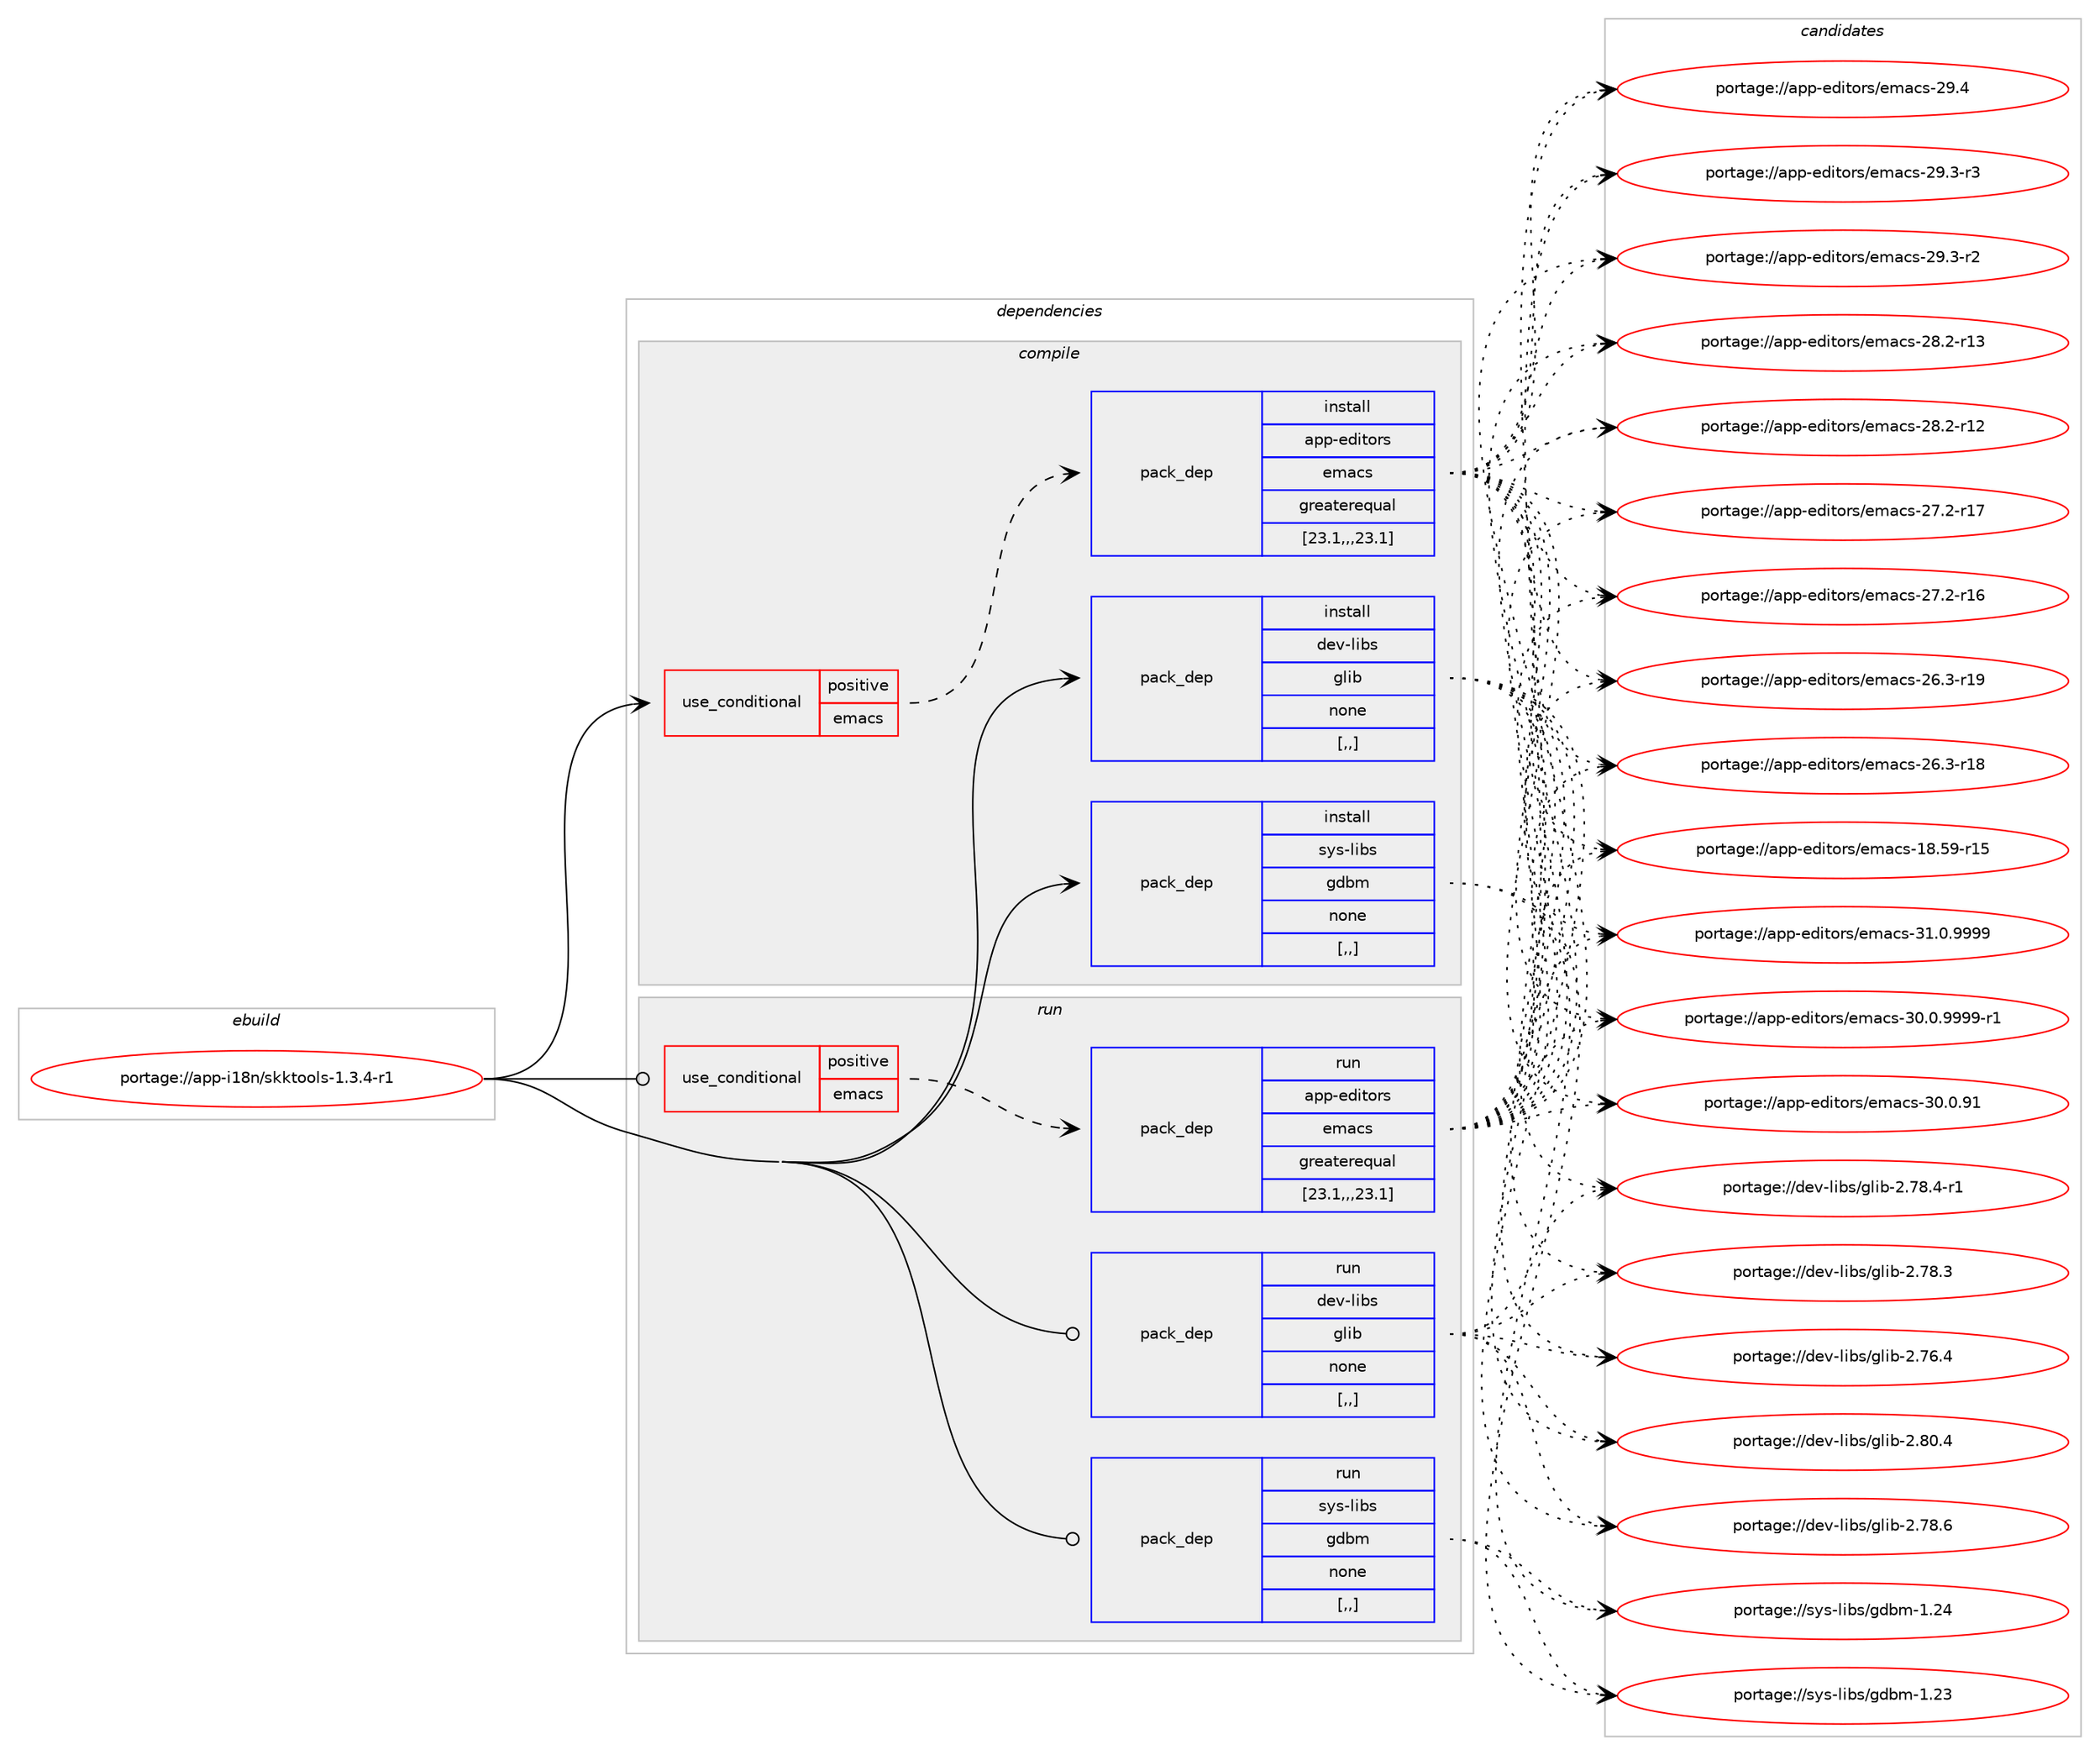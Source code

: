 digraph prolog {

# *************
# Graph options
# *************

newrank=true;
concentrate=true;
compound=true;
graph [rankdir=LR,fontname=Helvetica,fontsize=10,ranksep=1.5];#, ranksep=2.5, nodesep=0.2];
edge  [arrowhead=vee];
node  [fontname=Helvetica,fontsize=10];

# **********
# The ebuild
# **********

subgraph cluster_leftcol {
color=gray;
label=<<i>ebuild</i>>;
id [label="portage://app-i18n/skktools-1.3.4-r1", color=red, width=4, href="../app-i18n/skktools-1.3.4-r1.svg"];
}

# ****************
# The dependencies
# ****************

subgraph cluster_midcol {
color=gray;
label=<<i>dependencies</i>>;
subgraph cluster_compile {
fillcolor="#eeeeee";
style=filled;
label=<<i>compile</i>>;
subgraph cond141144 {
dependency532441 [label=<<TABLE BORDER="0" CELLBORDER="1" CELLSPACING="0" CELLPADDING="4"><TR><TD ROWSPAN="3" CELLPADDING="10">use_conditional</TD></TR><TR><TD>positive</TD></TR><TR><TD>emacs</TD></TR></TABLE>>, shape=none, color=red];
subgraph pack387318 {
dependency532442 [label=<<TABLE BORDER="0" CELLBORDER="1" CELLSPACING="0" CELLPADDING="4" WIDTH="220"><TR><TD ROWSPAN="6" CELLPADDING="30">pack_dep</TD></TR><TR><TD WIDTH="110">install</TD></TR><TR><TD>app-editors</TD></TR><TR><TD>emacs</TD></TR><TR><TD>greaterequal</TD></TR><TR><TD>[23.1,,,23.1]</TD></TR></TABLE>>, shape=none, color=blue];
}
dependency532441:e -> dependency532442:w [weight=20,style="dashed",arrowhead="vee"];
}
id:e -> dependency532441:w [weight=20,style="solid",arrowhead="vee"];
subgraph pack387319 {
dependency532443 [label=<<TABLE BORDER="0" CELLBORDER="1" CELLSPACING="0" CELLPADDING="4" WIDTH="220"><TR><TD ROWSPAN="6" CELLPADDING="30">pack_dep</TD></TR><TR><TD WIDTH="110">install</TD></TR><TR><TD>dev-libs</TD></TR><TR><TD>glib</TD></TR><TR><TD>none</TD></TR><TR><TD>[,,]</TD></TR></TABLE>>, shape=none, color=blue];
}
id:e -> dependency532443:w [weight=20,style="solid",arrowhead="vee"];
subgraph pack387320 {
dependency532444 [label=<<TABLE BORDER="0" CELLBORDER="1" CELLSPACING="0" CELLPADDING="4" WIDTH="220"><TR><TD ROWSPAN="6" CELLPADDING="30">pack_dep</TD></TR><TR><TD WIDTH="110">install</TD></TR><TR><TD>sys-libs</TD></TR><TR><TD>gdbm</TD></TR><TR><TD>none</TD></TR><TR><TD>[,,]</TD></TR></TABLE>>, shape=none, color=blue];
}
id:e -> dependency532444:w [weight=20,style="solid",arrowhead="vee"];
}
subgraph cluster_compileandrun {
fillcolor="#eeeeee";
style=filled;
label=<<i>compile and run</i>>;
}
subgraph cluster_run {
fillcolor="#eeeeee";
style=filled;
label=<<i>run</i>>;
subgraph cond141145 {
dependency532445 [label=<<TABLE BORDER="0" CELLBORDER="1" CELLSPACING="0" CELLPADDING="4"><TR><TD ROWSPAN="3" CELLPADDING="10">use_conditional</TD></TR><TR><TD>positive</TD></TR><TR><TD>emacs</TD></TR></TABLE>>, shape=none, color=red];
subgraph pack387321 {
dependency532446 [label=<<TABLE BORDER="0" CELLBORDER="1" CELLSPACING="0" CELLPADDING="4" WIDTH="220"><TR><TD ROWSPAN="6" CELLPADDING="30">pack_dep</TD></TR><TR><TD WIDTH="110">run</TD></TR><TR><TD>app-editors</TD></TR><TR><TD>emacs</TD></TR><TR><TD>greaterequal</TD></TR><TR><TD>[23.1,,,23.1]</TD></TR></TABLE>>, shape=none, color=blue];
}
dependency532445:e -> dependency532446:w [weight=20,style="dashed",arrowhead="vee"];
}
id:e -> dependency532445:w [weight=20,style="solid",arrowhead="odot"];
subgraph pack387322 {
dependency532447 [label=<<TABLE BORDER="0" CELLBORDER="1" CELLSPACING="0" CELLPADDING="4" WIDTH="220"><TR><TD ROWSPAN="6" CELLPADDING="30">pack_dep</TD></TR><TR><TD WIDTH="110">run</TD></TR><TR><TD>dev-libs</TD></TR><TR><TD>glib</TD></TR><TR><TD>none</TD></TR><TR><TD>[,,]</TD></TR></TABLE>>, shape=none, color=blue];
}
id:e -> dependency532447:w [weight=20,style="solid",arrowhead="odot"];
subgraph pack387323 {
dependency532448 [label=<<TABLE BORDER="0" CELLBORDER="1" CELLSPACING="0" CELLPADDING="4" WIDTH="220"><TR><TD ROWSPAN="6" CELLPADDING="30">pack_dep</TD></TR><TR><TD WIDTH="110">run</TD></TR><TR><TD>sys-libs</TD></TR><TR><TD>gdbm</TD></TR><TR><TD>none</TD></TR><TR><TD>[,,]</TD></TR></TABLE>>, shape=none, color=blue];
}
id:e -> dependency532448:w [weight=20,style="solid",arrowhead="odot"];
}
}

# **************
# The candidates
# **************

subgraph cluster_choices {
rank=same;
color=gray;
label=<<i>candidates</i>>;

subgraph choice387318 {
color=black;
nodesep=1;
choice971121124510110010511611111411547101109979911545514946484657575757 [label="portage://app-editors/emacs-31.0.9999", color=red, width=4,href="../app-editors/emacs-31.0.9999.svg"];
choice9711211245101100105116111114115471011099799115455148464846575757574511449 [label="portage://app-editors/emacs-30.0.9999-r1", color=red, width=4,href="../app-editors/emacs-30.0.9999-r1.svg"];
choice97112112451011001051161111141154710110997991154551484648465749 [label="portage://app-editors/emacs-30.0.91", color=red, width=4,href="../app-editors/emacs-30.0.91.svg"];
choice97112112451011001051161111141154710110997991154550574652 [label="portage://app-editors/emacs-29.4", color=red, width=4,href="../app-editors/emacs-29.4.svg"];
choice971121124510110010511611111411547101109979911545505746514511451 [label="portage://app-editors/emacs-29.3-r3", color=red, width=4,href="../app-editors/emacs-29.3-r3.svg"];
choice971121124510110010511611111411547101109979911545505746514511450 [label="portage://app-editors/emacs-29.3-r2", color=red, width=4,href="../app-editors/emacs-29.3-r2.svg"];
choice97112112451011001051161111141154710110997991154550564650451144951 [label="portage://app-editors/emacs-28.2-r13", color=red, width=4,href="../app-editors/emacs-28.2-r13.svg"];
choice97112112451011001051161111141154710110997991154550564650451144950 [label="portage://app-editors/emacs-28.2-r12", color=red, width=4,href="../app-editors/emacs-28.2-r12.svg"];
choice97112112451011001051161111141154710110997991154550554650451144955 [label="portage://app-editors/emacs-27.2-r17", color=red, width=4,href="../app-editors/emacs-27.2-r17.svg"];
choice97112112451011001051161111141154710110997991154550554650451144954 [label="portage://app-editors/emacs-27.2-r16", color=red, width=4,href="../app-editors/emacs-27.2-r16.svg"];
choice97112112451011001051161111141154710110997991154550544651451144957 [label="portage://app-editors/emacs-26.3-r19", color=red, width=4,href="../app-editors/emacs-26.3-r19.svg"];
choice97112112451011001051161111141154710110997991154550544651451144956 [label="portage://app-editors/emacs-26.3-r18", color=red, width=4,href="../app-editors/emacs-26.3-r18.svg"];
choice9711211245101100105116111114115471011099799115454956465357451144953 [label="portage://app-editors/emacs-18.59-r15", color=red, width=4,href="../app-editors/emacs-18.59-r15.svg"];
dependency532442:e -> choice971121124510110010511611111411547101109979911545514946484657575757:w [style=dotted,weight="100"];
dependency532442:e -> choice9711211245101100105116111114115471011099799115455148464846575757574511449:w [style=dotted,weight="100"];
dependency532442:e -> choice97112112451011001051161111141154710110997991154551484648465749:w [style=dotted,weight="100"];
dependency532442:e -> choice97112112451011001051161111141154710110997991154550574652:w [style=dotted,weight="100"];
dependency532442:e -> choice971121124510110010511611111411547101109979911545505746514511451:w [style=dotted,weight="100"];
dependency532442:e -> choice971121124510110010511611111411547101109979911545505746514511450:w [style=dotted,weight="100"];
dependency532442:e -> choice97112112451011001051161111141154710110997991154550564650451144951:w [style=dotted,weight="100"];
dependency532442:e -> choice97112112451011001051161111141154710110997991154550564650451144950:w [style=dotted,weight="100"];
dependency532442:e -> choice97112112451011001051161111141154710110997991154550554650451144955:w [style=dotted,weight="100"];
dependency532442:e -> choice97112112451011001051161111141154710110997991154550554650451144954:w [style=dotted,weight="100"];
dependency532442:e -> choice97112112451011001051161111141154710110997991154550544651451144957:w [style=dotted,weight="100"];
dependency532442:e -> choice97112112451011001051161111141154710110997991154550544651451144956:w [style=dotted,weight="100"];
dependency532442:e -> choice9711211245101100105116111114115471011099799115454956465357451144953:w [style=dotted,weight="100"];
}
subgraph choice387319 {
color=black;
nodesep=1;
choice1001011184510810598115471031081059845504656484652 [label="portage://dev-libs/glib-2.80.4", color=red, width=4,href="../dev-libs/glib-2.80.4.svg"];
choice1001011184510810598115471031081059845504655564654 [label="portage://dev-libs/glib-2.78.6", color=red, width=4,href="../dev-libs/glib-2.78.6.svg"];
choice10010111845108105981154710310810598455046555646524511449 [label="portage://dev-libs/glib-2.78.4-r1", color=red, width=4,href="../dev-libs/glib-2.78.4-r1.svg"];
choice1001011184510810598115471031081059845504655564651 [label="portage://dev-libs/glib-2.78.3", color=red, width=4,href="../dev-libs/glib-2.78.3.svg"];
choice1001011184510810598115471031081059845504655544652 [label="portage://dev-libs/glib-2.76.4", color=red, width=4,href="../dev-libs/glib-2.76.4.svg"];
dependency532443:e -> choice1001011184510810598115471031081059845504656484652:w [style=dotted,weight="100"];
dependency532443:e -> choice1001011184510810598115471031081059845504655564654:w [style=dotted,weight="100"];
dependency532443:e -> choice10010111845108105981154710310810598455046555646524511449:w [style=dotted,weight="100"];
dependency532443:e -> choice1001011184510810598115471031081059845504655564651:w [style=dotted,weight="100"];
dependency532443:e -> choice1001011184510810598115471031081059845504655544652:w [style=dotted,weight="100"];
}
subgraph choice387320 {
color=black;
nodesep=1;
choice115121115451081059811547103100981094549465052 [label="portage://sys-libs/gdbm-1.24", color=red, width=4,href="../sys-libs/gdbm-1.24.svg"];
choice115121115451081059811547103100981094549465051 [label="portage://sys-libs/gdbm-1.23", color=red, width=4,href="../sys-libs/gdbm-1.23.svg"];
dependency532444:e -> choice115121115451081059811547103100981094549465052:w [style=dotted,weight="100"];
dependency532444:e -> choice115121115451081059811547103100981094549465051:w [style=dotted,weight="100"];
}
subgraph choice387321 {
color=black;
nodesep=1;
choice971121124510110010511611111411547101109979911545514946484657575757 [label="portage://app-editors/emacs-31.0.9999", color=red, width=4,href="../app-editors/emacs-31.0.9999.svg"];
choice9711211245101100105116111114115471011099799115455148464846575757574511449 [label="portage://app-editors/emacs-30.0.9999-r1", color=red, width=4,href="../app-editors/emacs-30.0.9999-r1.svg"];
choice97112112451011001051161111141154710110997991154551484648465749 [label="portage://app-editors/emacs-30.0.91", color=red, width=4,href="../app-editors/emacs-30.0.91.svg"];
choice97112112451011001051161111141154710110997991154550574652 [label="portage://app-editors/emacs-29.4", color=red, width=4,href="../app-editors/emacs-29.4.svg"];
choice971121124510110010511611111411547101109979911545505746514511451 [label="portage://app-editors/emacs-29.3-r3", color=red, width=4,href="../app-editors/emacs-29.3-r3.svg"];
choice971121124510110010511611111411547101109979911545505746514511450 [label="portage://app-editors/emacs-29.3-r2", color=red, width=4,href="../app-editors/emacs-29.3-r2.svg"];
choice97112112451011001051161111141154710110997991154550564650451144951 [label="portage://app-editors/emacs-28.2-r13", color=red, width=4,href="../app-editors/emacs-28.2-r13.svg"];
choice97112112451011001051161111141154710110997991154550564650451144950 [label="portage://app-editors/emacs-28.2-r12", color=red, width=4,href="../app-editors/emacs-28.2-r12.svg"];
choice97112112451011001051161111141154710110997991154550554650451144955 [label="portage://app-editors/emacs-27.2-r17", color=red, width=4,href="../app-editors/emacs-27.2-r17.svg"];
choice97112112451011001051161111141154710110997991154550554650451144954 [label="portage://app-editors/emacs-27.2-r16", color=red, width=4,href="../app-editors/emacs-27.2-r16.svg"];
choice97112112451011001051161111141154710110997991154550544651451144957 [label="portage://app-editors/emacs-26.3-r19", color=red, width=4,href="../app-editors/emacs-26.3-r19.svg"];
choice97112112451011001051161111141154710110997991154550544651451144956 [label="portage://app-editors/emacs-26.3-r18", color=red, width=4,href="../app-editors/emacs-26.3-r18.svg"];
choice9711211245101100105116111114115471011099799115454956465357451144953 [label="portage://app-editors/emacs-18.59-r15", color=red, width=4,href="../app-editors/emacs-18.59-r15.svg"];
dependency532446:e -> choice971121124510110010511611111411547101109979911545514946484657575757:w [style=dotted,weight="100"];
dependency532446:e -> choice9711211245101100105116111114115471011099799115455148464846575757574511449:w [style=dotted,weight="100"];
dependency532446:e -> choice97112112451011001051161111141154710110997991154551484648465749:w [style=dotted,weight="100"];
dependency532446:e -> choice97112112451011001051161111141154710110997991154550574652:w [style=dotted,weight="100"];
dependency532446:e -> choice971121124510110010511611111411547101109979911545505746514511451:w [style=dotted,weight="100"];
dependency532446:e -> choice971121124510110010511611111411547101109979911545505746514511450:w [style=dotted,weight="100"];
dependency532446:e -> choice97112112451011001051161111141154710110997991154550564650451144951:w [style=dotted,weight="100"];
dependency532446:e -> choice97112112451011001051161111141154710110997991154550564650451144950:w [style=dotted,weight="100"];
dependency532446:e -> choice97112112451011001051161111141154710110997991154550554650451144955:w [style=dotted,weight="100"];
dependency532446:e -> choice97112112451011001051161111141154710110997991154550554650451144954:w [style=dotted,weight="100"];
dependency532446:e -> choice97112112451011001051161111141154710110997991154550544651451144957:w [style=dotted,weight="100"];
dependency532446:e -> choice97112112451011001051161111141154710110997991154550544651451144956:w [style=dotted,weight="100"];
dependency532446:e -> choice9711211245101100105116111114115471011099799115454956465357451144953:w [style=dotted,weight="100"];
}
subgraph choice387322 {
color=black;
nodesep=1;
choice1001011184510810598115471031081059845504656484652 [label="portage://dev-libs/glib-2.80.4", color=red, width=4,href="../dev-libs/glib-2.80.4.svg"];
choice1001011184510810598115471031081059845504655564654 [label="portage://dev-libs/glib-2.78.6", color=red, width=4,href="../dev-libs/glib-2.78.6.svg"];
choice10010111845108105981154710310810598455046555646524511449 [label="portage://dev-libs/glib-2.78.4-r1", color=red, width=4,href="../dev-libs/glib-2.78.4-r1.svg"];
choice1001011184510810598115471031081059845504655564651 [label="portage://dev-libs/glib-2.78.3", color=red, width=4,href="../dev-libs/glib-2.78.3.svg"];
choice1001011184510810598115471031081059845504655544652 [label="portage://dev-libs/glib-2.76.4", color=red, width=4,href="../dev-libs/glib-2.76.4.svg"];
dependency532447:e -> choice1001011184510810598115471031081059845504656484652:w [style=dotted,weight="100"];
dependency532447:e -> choice1001011184510810598115471031081059845504655564654:w [style=dotted,weight="100"];
dependency532447:e -> choice10010111845108105981154710310810598455046555646524511449:w [style=dotted,weight="100"];
dependency532447:e -> choice1001011184510810598115471031081059845504655564651:w [style=dotted,weight="100"];
dependency532447:e -> choice1001011184510810598115471031081059845504655544652:w [style=dotted,weight="100"];
}
subgraph choice387323 {
color=black;
nodesep=1;
choice115121115451081059811547103100981094549465052 [label="portage://sys-libs/gdbm-1.24", color=red, width=4,href="../sys-libs/gdbm-1.24.svg"];
choice115121115451081059811547103100981094549465051 [label="portage://sys-libs/gdbm-1.23", color=red, width=4,href="../sys-libs/gdbm-1.23.svg"];
dependency532448:e -> choice115121115451081059811547103100981094549465052:w [style=dotted,weight="100"];
dependency532448:e -> choice115121115451081059811547103100981094549465051:w [style=dotted,weight="100"];
}
}

}
